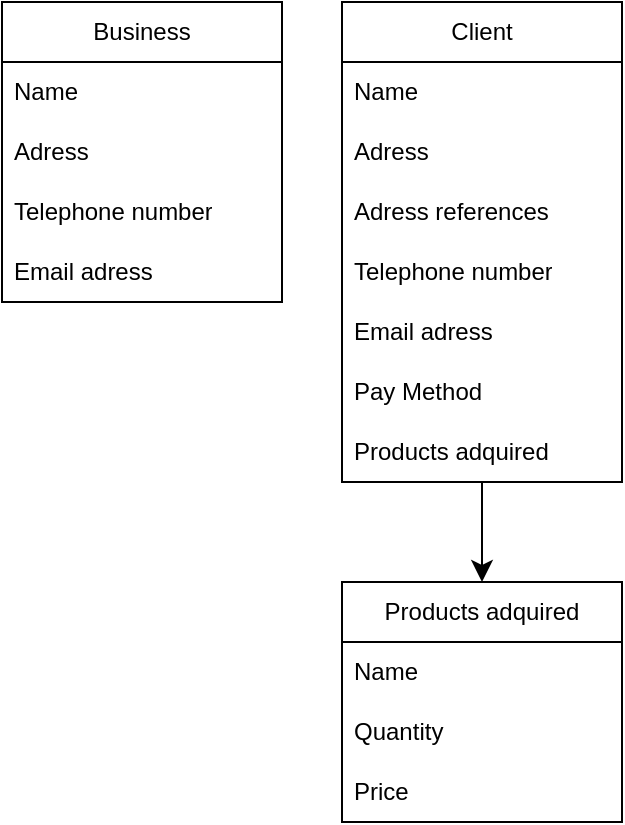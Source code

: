 <mxfile version="24.3.1" type="github">
  <diagram id="C5RBs43oDa-KdzZeNtuy" name="Page-1">
    <mxGraphModel dx="845" dy="524" grid="1" gridSize="10" guides="1" tooltips="1" connect="1" arrows="1" fold="1" page="1" pageScale="1" pageWidth="827" pageHeight="1169" math="0" shadow="0">
      <root>
        <mxCell id="WIyWlLk6GJQsqaUBKTNV-0" />
        <mxCell id="WIyWlLk6GJQsqaUBKTNV-1" parent="WIyWlLk6GJQsqaUBKTNV-0" />
        <mxCell id="SMsvIe9Dp_FW2GO5rMF9-11" value="Business" style="swimlane;fontStyle=0;childLayout=stackLayout;horizontal=1;startSize=30;horizontalStack=0;resizeParent=1;resizeParentMax=0;resizeLast=0;collapsible=1;marginBottom=0;whiteSpace=wrap;html=1;" vertex="1" parent="WIyWlLk6GJQsqaUBKTNV-1">
          <mxGeometry x="20" y="20" width="140" height="150" as="geometry">
            <mxRectangle x="270" y="210" width="90" height="30" as="alternateBounds" />
          </mxGeometry>
        </mxCell>
        <mxCell id="SMsvIe9Dp_FW2GO5rMF9-12" value="Name" style="text;strokeColor=none;fillColor=none;align=left;verticalAlign=middle;spacingLeft=4;spacingRight=4;overflow=hidden;points=[[0,0.5],[1,0.5]];portConstraint=eastwest;rotatable=0;whiteSpace=wrap;html=1;" vertex="1" parent="SMsvIe9Dp_FW2GO5rMF9-11">
          <mxGeometry y="30" width="140" height="30" as="geometry" />
        </mxCell>
        <mxCell id="SMsvIe9Dp_FW2GO5rMF9-14" value="Adress" style="text;strokeColor=none;fillColor=none;align=left;verticalAlign=middle;spacingLeft=4;spacingRight=4;overflow=hidden;points=[[0,0.5],[1,0.5]];portConstraint=eastwest;rotatable=0;whiteSpace=wrap;html=1;" vertex="1" parent="SMsvIe9Dp_FW2GO5rMF9-11">
          <mxGeometry y="60" width="140" height="30" as="geometry" />
        </mxCell>
        <mxCell id="SMsvIe9Dp_FW2GO5rMF9-13" value="Telephone number" style="text;strokeColor=none;fillColor=none;align=left;verticalAlign=middle;spacingLeft=4;spacingRight=4;overflow=hidden;points=[[0,0.5],[1,0.5]];portConstraint=eastwest;rotatable=0;whiteSpace=wrap;html=1;" vertex="1" parent="SMsvIe9Dp_FW2GO5rMF9-11">
          <mxGeometry y="90" width="140" height="30" as="geometry" />
        </mxCell>
        <mxCell id="SMsvIe9Dp_FW2GO5rMF9-34" value="Email adress" style="text;strokeColor=none;fillColor=none;align=left;verticalAlign=middle;spacingLeft=4;spacingRight=4;overflow=hidden;points=[[0,0.5],[1,0.5]];portConstraint=eastwest;rotatable=0;whiteSpace=wrap;html=1;" vertex="1" parent="SMsvIe9Dp_FW2GO5rMF9-11">
          <mxGeometry y="120" width="140" height="30" as="geometry" />
        </mxCell>
        <mxCell id="SMsvIe9Dp_FW2GO5rMF9-19" value="Client" style="swimlane;fontStyle=0;childLayout=stackLayout;horizontal=1;startSize=30;horizontalStack=0;resizeParent=1;resizeParentMax=0;resizeLast=0;collapsible=1;marginBottom=0;whiteSpace=wrap;html=1;" vertex="1" parent="WIyWlLk6GJQsqaUBKTNV-1">
          <mxGeometry x="190" y="20" width="140" height="240" as="geometry" />
        </mxCell>
        <mxCell id="SMsvIe9Dp_FW2GO5rMF9-20" value="Name" style="text;strokeColor=none;fillColor=none;align=left;verticalAlign=middle;spacingLeft=4;spacingRight=4;overflow=hidden;points=[[0,0.5],[1,0.5]];portConstraint=eastwest;rotatable=0;whiteSpace=wrap;html=1;" vertex="1" parent="SMsvIe9Dp_FW2GO5rMF9-19">
          <mxGeometry y="30" width="140" height="30" as="geometry" />
        </mxCell>
        <mxCell id="SMsvIe9Dp_FW2GO5rMF9-29" value="Adress" style="text;strokeColor=none;fillColor=none;align=left;verticalAlign=middle;spacingLeft=4;spacingRight=4;overflow=hidden;points=[[0,0.5],[1,0.5]];portConstraint=eastwest;rotatable=0;whiteSpace=wrap;html=1;" vertex="1" parent="SMsvIe9Dp_FW2GO5rMF9-19">
          <mxGeometry y="60" width="140" height="30" as="geometry" />
        </mxCell>
        <mxCell id="SMsvIe9Dp_FW2GO5rMF9-35" value="Adress references" style="text;strokeColor=none;fillColor=none;align=left;verticalAlign=middle;spacingLeft=4;spacingRight=4;overflow=hidden;points=[[0,0.5],[1,0.5]];portConstraint=eastwest;rotatable=0;whiteSpace=wrap;html=1;" vertex="1" parent="SMsvIe9Dp_FW2GO5rMF9-19">
          <mxGeometry y="90" width="140" height="30" as="geometry" />
        </mxCell>
        <mxCell id="SMsvIe9Dp_FW2GO5rMF9-21" value="Telephone number" style="text;strokeColor=none;fillColor=none;align=left;verticalAlign=middle;spacingLeft=4;spacingRight=4;overflow=hidden;points=[[0,0.5],[1,0.5]];portConstraint=eastwest;rotatable=0;whiteSpace=wrap;html=1;" vertex="1" parent="SMsvIe9Dp_FW2GO5rMF9-19">
          <mxGeometry y="120" width="140" height="30" as="geometry" />
        </mxCell>
        <mxCell id="SMsvIe9Dp_FW2GO5rMF9-22" value="Email adress" style="text;strokeColor=none;fillColor=none;align=left;verticalAlign=middle;spacingLeft=4;spacingRight=4;overflow=hidden;points=[[0,0.5],[1,0.5]];portConstraint=eastwest;rotatable=0;whiteSpace=wrap;html=1;" vertex="1" parent="SMsvIe9Dp_FW2GO5rMF9-19">
          <mxGeometry y="150" width="140" height="30" as="geometry" />
        </mxCell>
        <mxCell id="SMsvIe9Dp_FW2GO5rMF9-31" value="Pay Method" style="text;strokeColor=none;fillColor=none;align=left;verticalAlign=middle;spacingLeft=4;spacingRight=4;overflow=hidden;points=[[0,0.5],[1,0.5]];portConstraint=eastwest;rotatable=0;whiteSpace=wrap;html=1;" vertex="1" parent="SMsvIe9Dp_FW2GO5rMF9-19">
          <mxGeometry y="180" width="140" height="30" as="geometry" />
        </mxCell>
        <mxCell id="SMsvIe9Dp_FW2GO5rMF9-23" value="Products adquired" style="text;strokeColor=none;fillColor=none;align=left;verticalAlign=middle;spacingLeft=4;spacingRight=4;overflow=hidden;points=[[0,0.5],[1,0.5]];portConstraint=eastwest;rotatable=0;whiteSpace=wrap;html=1;" vertex="1" parent="SMsvIe9Dp_FW2GO5rMF9-19">
          <mxGeometry y="210" width="140" height="30" as="geometry" />
        </mxCell>
        <mxCell id="SMsvIe9Dp_FW2GO5rMF9-25" value="Products adquired" style="swimlane;fontStyle=0;childLayout=stackLayout;horizontal=1;startSize=30;horizontalStack=0;resizeParent=1;resizeParentMax=0;resizeLast=0;collapsible=1;marginBottom=0;whiteSpace=wrap;html=1;" vertex="1" parent="WIyWlLk6GJQsqaUBKTNV-1">
          <mxGeometry x="190" y="310" width="140" height="120" as="geometry" />
        </mxCell>
        <mxCell id="SMsvIe9Dp_FW2GO5rMF9-26" value="Name" style="text;strokeColor=none;fillColor=none;align=left;verticalAlign=middle;spacingLeft=4;spacingRight=4;overflow=hidden;points=[[0,0.5],[1,0.5]];portConstraint=eastwest;rotatable=0;whiteSpace=wrap;html=1;" vertex="1" parent="SMsvIe9Dp_FW2GO5rMF9-25">
          <mxGeometry y="30" width="140" height="30" as="geometry" />
        </mxCell>
        <mxCell id="SMsvIe9Dp_FW2GO5rMF9-27" value="Quantity" style="text;strokeColor=none;fillColor=none;align=left;verticalAlign=middle;spacingLeft=4;spacingRight=4;overflow=hidden;points=[[0,0.5],[1,0.5]];portConstraint=eastwest;rotatable=0;whiteSpace=wrap;html=1;" vertex="1" parent="SMsvIe9Dp_FW2GO5rMF9-25">
          <mxGeometry y="60" width="140" height="30" as="geometry" />
        </mxCell>
        <mxCell id="SMsvIe9Dp_FW2GO5rMF9-28" value="Price" style="text;strokeColor=none;fillColor=none;align=left;verticalAlign=middle;spacingLeft=4;spacingRight=4;overflow=hidden;points=[[0,0.5],[1,0.5]];portConstraint=eastwest;rotatable=0;whiteSpace=wrap;html=1;" vertex="1" parent="SMsvIe9Dp_FW2GO5rMF9-25">
          <mxGeometry y="90" width="140" height="30" as="geometry" />
        </mxCell>
        <mxCell id="SMsvIe9Dp_FW2GO5rMF9-24" style="edgeStyle=none;curved=1;rounded=0;orthogonalLoop=1;jettySize=auto;html=1;fontSize=12;startSize=8;endSize=8;" edge="1" parent="WIyWlLk6GJQsqaUBKTNV-1" target="SMsvIe9Dp_FW2GO5rMF9-25">
          <mxGeometry relative="1" as="geometry">
            <mxPoint x="370" y="265" as="targetPoint" />
            <mxPoint x="260" y="310" as="sourcePoint" />
          </mxGeometry>
        </mxCell>
        <mxCell id="SMsvIe9Dp_FW2GO5rMF9-30" style="edgeStyle=none;curved=1;rounded=0;orthogonalLoop=1;jettySize=auto;html=1;entryX=0.5;entryY=0;entryDx=0;entryDy=0;fontSize=12;startSize=8;endSize=8;" edge="1" parent="WIyWlLk6GJQsqaUBKTNV-1" target="SMsvIe9Dp_FW2GO5rMF9-25">
          <mxGeometry relative="1" as="geometry">
            <mxPoint x="260" y="310" as="sourcePoint" />
          </mxGeometry>
        </mxCell>
        <mxCell id="SMsvIe9Dp_FW2GO5rMF9-37" style="edgeStyle=none;curved=1;rounded=0;orthogonalLoop=1;jettySize=auto;html=1;fontSize=12;startSize=8;endSize=8;" edge="1" parent="WIyWlLk6GJQsqaUBKTNV-1" source="SMsvIe9Dp_FW2GO5rMF9-23" target="SMsvIe9Dp_FW2GO5rMF9-25">
          <mxGeometry relative="1" as="geometry" />
        </mxCell>
      </root>
    </mxGraphModel>
  </diagram>
</mxfile>
